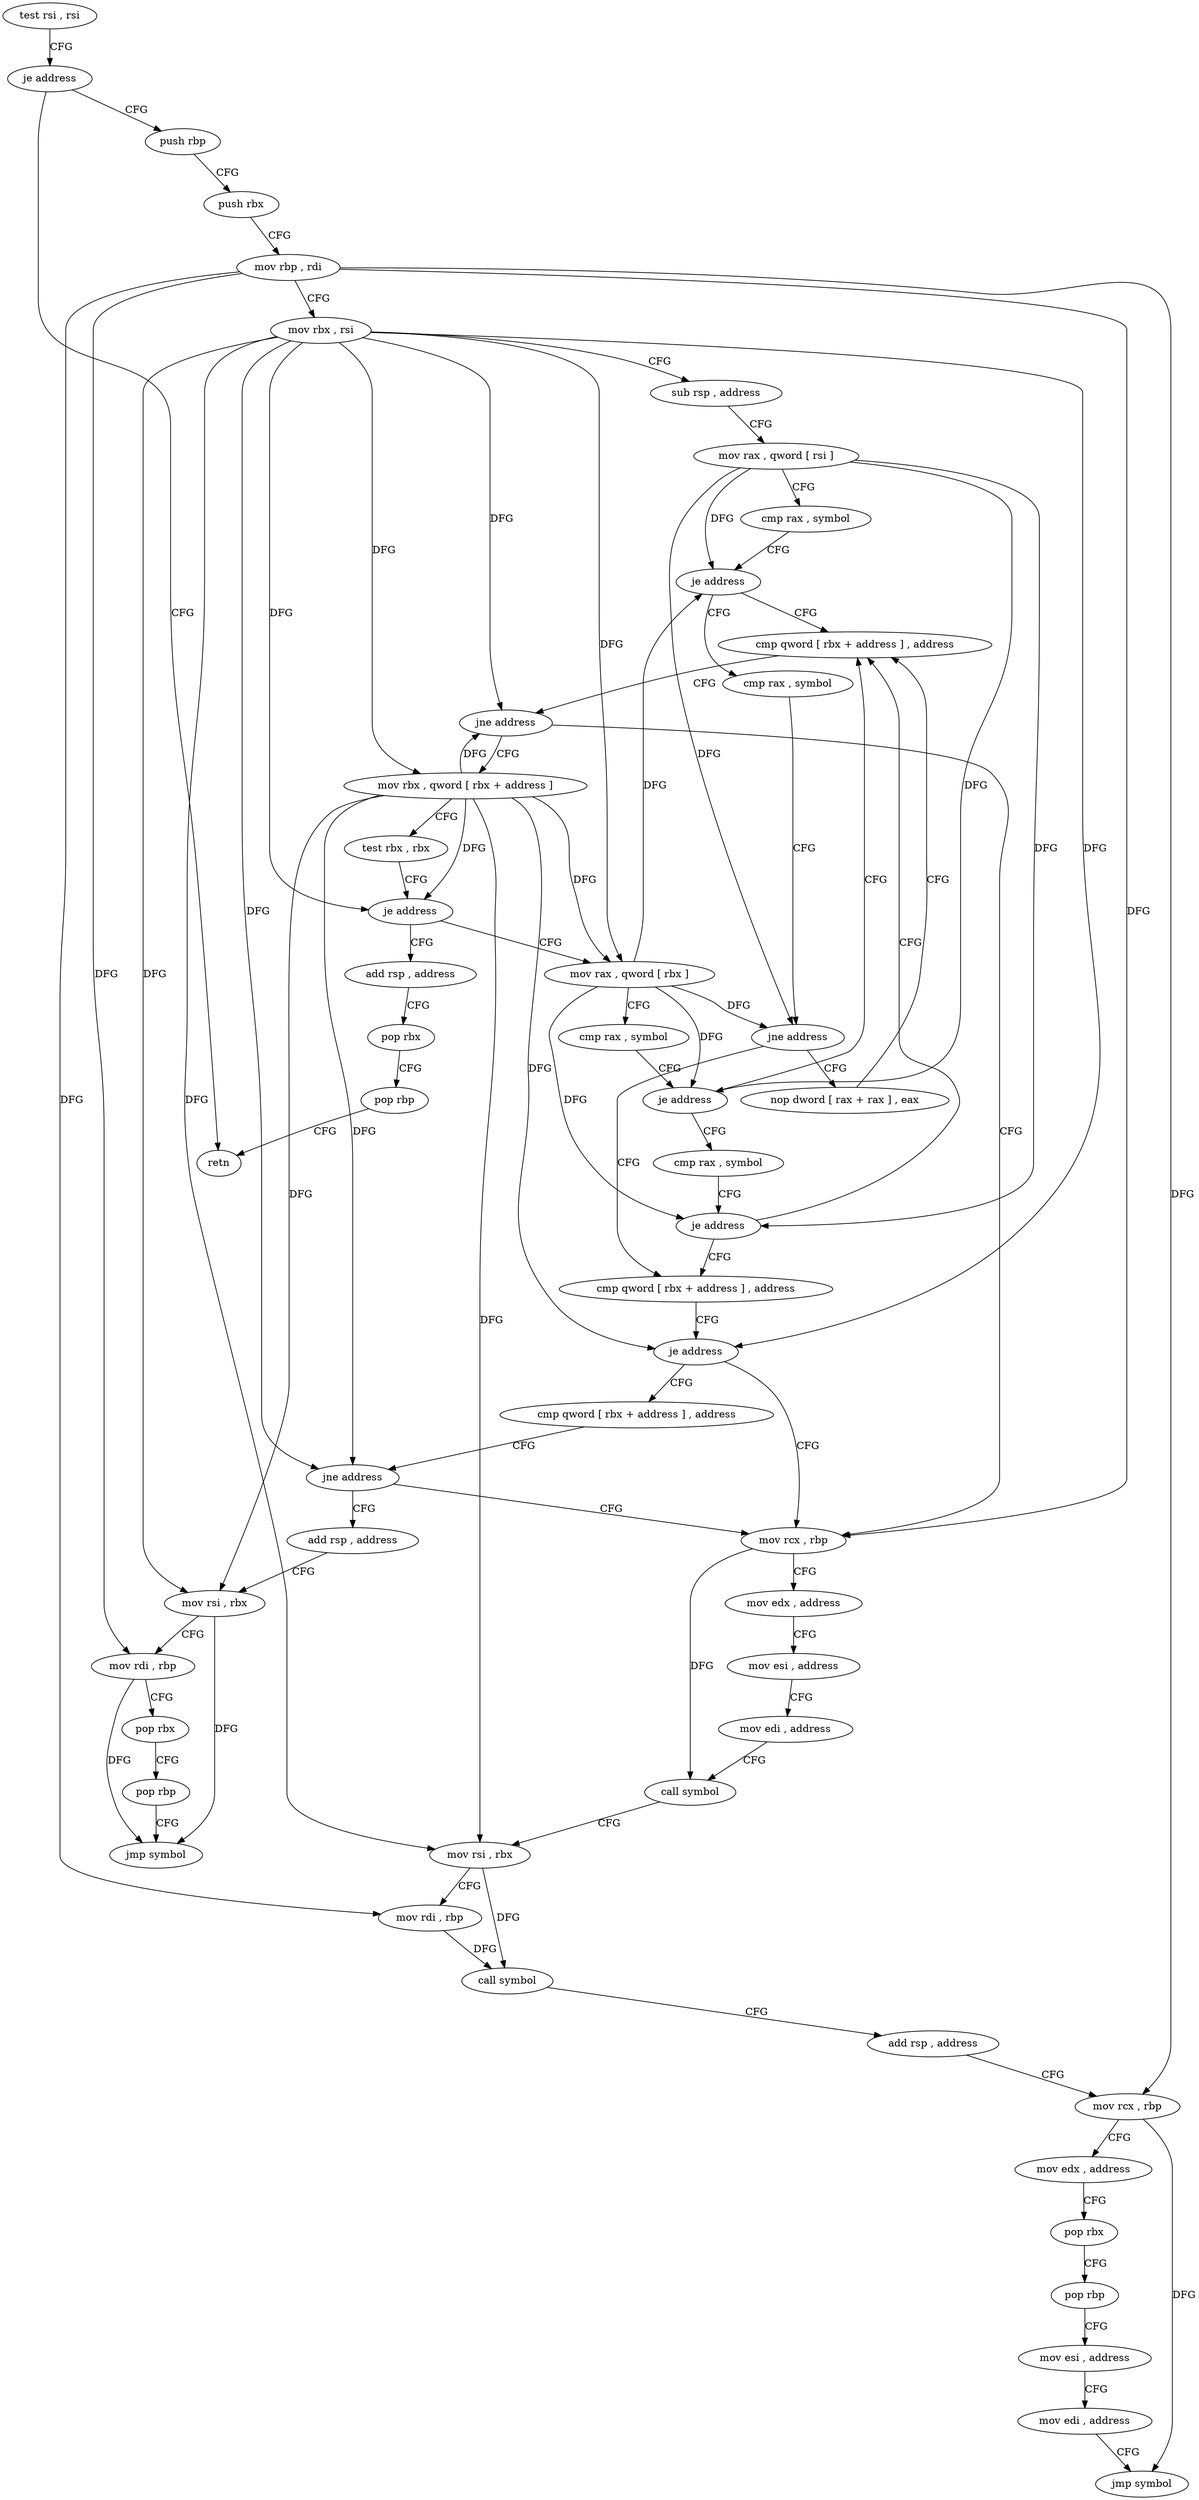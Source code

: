digraph "func" {
"4218064" [label = "test rsi , rsi" ]
"4218067" [label = "je address" ]
"4218262" [label = "retn" ]
"4218073" [label = "push rbp" ]
"4218074" [label = "push rbx" ]
"4218075" [label = "mov rbp , rdi" ]
"4218078" [label = "mov rbx , rsi" ]
"4218081" [label = "sub rsp , address" ]
"4218085" [label = "mov rax , qword [ rsi ]" ]
"4218088" [label = "cmp rax , symbol" ]
"4218094" [label = "je address" ]
"4218112" [label = "cmp qword [ rbx + address ] , address" ]
"4218096" [label = "cmp rax , symbol" ]
"4218120" [label = "jne address" ]
"4218163" [label = "mov rcx , rbp" ]
"4218122" [label = "mov rbx , qword [ rbx + address ]" ]
"4218102" [label = "jne address" ]
"4218153" [label = "cmp qword [ rbx + address ] , address" ]
"4218104" [label = "nop dword [ rax + rax ] , eax" ]
"4218166" [label = "mov edx , address" ]
"4218171" [label = "mov esi , address" ]
"4218176" [label = "mov edi , address" ]
"4218181" [label = "call symbol" ]
"4218186" [label = "mov rsi , rbx" ]
"4218189" [label = "mov rdi , rbp" ]
"4218192" [label = "call symbol" ]
"4218197" [label = "add rsp , address" ]
"4218201" [label = "mov rcx , rbp" ]
"4218204" [label = "mov edx , address" ]
"4218209" [label = "pop rbx" ]
"4218210" [label = "pop rbp" ]
"4218211" [label = "mov esi , address" ]
"4218216" [label = "mov edi , address" ]
"4218221" [label = "jmp symbol" ]
"4218129" [label = "test rbx , rbx" ]
"4218132" [label = "je address" ]
"4218256" [label = "add rsp , address" ]
"4218134" [label = "mov rax , qword [ rbx ]" ]
"4218161" [label = "je address" ]
"4218226" [label = "cmp qword [ rbx + address ] , address" ]
"4218260" [label = "pop rbx" ]
"4218261" [label = "pop rbp" ]
"4218137" [label = "cmp rax , symbol" ]
"4218143" [label = "je address" ]
"4218145" [label = "cmp rax , symbol" ]
"4218234" [label = "jne address" ]
"4218236" [label = "add rsp , address" ]
"4218151" [label = "je address" ]
"4218240" [label = "mov rsi , rbx" ]
"4218243" [label = "mov rdi , rbp" ]
"4218246" [label = "pop rbx" ]
"4218247" [label = "pop rbp" ]
"4218248" [label = "jmp symbol" ]
"4218064" -> "4218067" [ label = "CFG" ]
"4218067" -> "4218262" [ label = "CFG" ]
"4218067" -> "4218073" [ label = "CFG" ]
"4218073" -> "4218074" [ label = "CFG" ]
"4218074" -> "4218075" [ label = "CFG" ]
"4218075" -> "4218078" [ label = "CFG" ]
"4218075" -> "4218163" [ label = "DFG" ]
"4218075" -> "4218189" [ label = "DFG" ]
"4218075" -> "4218201" [ label = "DFG" ]
"4218075" -> "4218243" [ label = "DFG" ]
"4218078" -> "4218081" [ label = "CFG" ]
"4218078" -> "4218120" [ label = "DFG" ]
"4218078" -> "4218186" [ label = "DFG" ]
"4218078" -> "4218122" [ label = "DFG" ]
"4218078" -> "4218132" [ label = "DFG" ]
"4218078" -> "4218161" [ label = "DFG" ]
"4218078" -> "4218134" [ label = "DFG" ]
"4218078" -> "4218234" [ label = "DFG" ]
"4218078" -> "4218240" [ label = "DFG" ]
"4218081" -> "4218085" [ label = "CFG" ]
"4218085" -> "4218088" [ label = "CFG" ]
"4218085" -> "4218094" [ label = "DFG" ]
"4218085" -> "4218102" [ label = "DFG" ]
"4218085" -> "4218143" [ label = "DFG" ]
"4218085" -> "4218151" [ label = "DFG" ]
"4218088" -> "4218094" [ label = "CFG" ]
"4218094" -> "4218112" [ label = "CFG" ]
"4218094" -> "4218096" [ label = "CFG" ]
"4218112" -> "4218120" [ label = "CFG" ]
"4218096" -> "4218102" [ label = "CFG" ]
"4218120" -> "4218163" [ label = "CFG" ]
"4218120" -> "4218122" [ label = "CFG" ]
"4218163" -> "4218166" [ label = "CFG" ]
"4218163" -> "4218181" [ label = "DFG" ]
"4218122" -> "4218129" [ label = "CFG" ]
"4218122" -> "4218120" [ label = "DFG" ]
"4218122" -> "4218186" [ label = "DFG" ]
"4218122" -> "4218132" [ label = "DFG" ]
"4218122" -> "4218161" [ label = "DFG" ]
"4218122" -> "4218134" [ label = "DFG" ]
"4218122" -> "4218234" [ label = "DFG" ]
"4218122" -> "4218240" [ label = "DFG" ]
"4218102" -> "4218153" [ label = "CFG" ]
"4218102" -> "4218104" [ label = "CFG" ]
"4218153" -> "4218161" [ label = "CFG" ]
"4218104" -> "4218112" [ label = "CFG" ]
"4218166" -> "4218171" [ label = "CFG" ]
"4218171" -> "4218176" [ label = "CFG" ]
"4218176" -> "4218181" [ label = "CFG" ]
"4218181" -> "4218186" [ label = "CFG" ]
"4218186" -> "4218189" [ label = "CFG" ]
"4218186" -> "4218192" [ label = "DFG" ]
"4218189" -> "4218192" [ label = "DFG" ]
"4218192" -> "4218197" [ label = "CFG" ]
"4218197" -> "4218201" [ label = "CFG" ]
"4218201" -> "4218204" [ label = "CFG" ]
"4218201" -> "4218221" [ label = "DFG" ]
"4218204" -> "4218209" [ label = "CFG" ]
"4218209" -> "4218210" [ label = "CFG" ]
"4218210" -> "4218211" [ label = "CFG" ]
"4218211" -> "4218216" [ label = "CFG" ]
"4218216" -> "4218221" [ label = "CFG" ]
"4218129" -> "4218132" [ label = "CFG" ]
"4218132" -> "4218256" [ label = "CFG" ]
"4218132" -> "4218134" [ label = "CFG" ]
"4218256" -> "4218260" [ label = "CFG" ]
"4218134" -> "4218137" [ label = "CFG" ]
"4218134" -> "4218094" [ label = "DFG" ]
"4218134" -> "4218102" [ label = "DFG" ]
"4218134" -> "4218143" [ label = "DFG" ]
"4218134" -> "4218151" [ label = "DFG" ]
"4218161" -> "4218226" [ label = "CFG" ]
"4218161" -> "4218163" [ label = "CFG" ]
"4218226" -> "4218234" [ label = "CFG" ]
"4218260" -> "4218261" [ label = "CFG" ]
"4218261" -> "4218262" [ label = "CFG" ]
"4218137" -> "4218143" [ label = "CFG" ]
"4218143" -> "4218112" [ label = "CFG" ]
"4218143" -> "4218145" [ label = "CFG" ]
"4218145" -> "4218151" [ label = "CFG" ]
"4218234" -> "4218163" [ label = "CFG" ]
"4218234" -> "4218236" [ label = "CFG" ]
"4218236" -> "4218240" [ label = "CFG" ]
"4218151" -> "4218112" [ label = "CFG" ]
"4218151" -> "4218153" [ label = "CFG" ]
"4218240" -> "4218243" [ label = "CFG" ]
"4218240" -> "4218248" [ label = "DFG" ]
"4218243" -> "4218246" [ label = "CFG" ]
"4218243" -> "4218248" [ label = "DFG" ]
"4218246" -> "4218247" [ label = "CFG" ]
"4218247" -> "4218248" [ label = "CFG" ]
}
